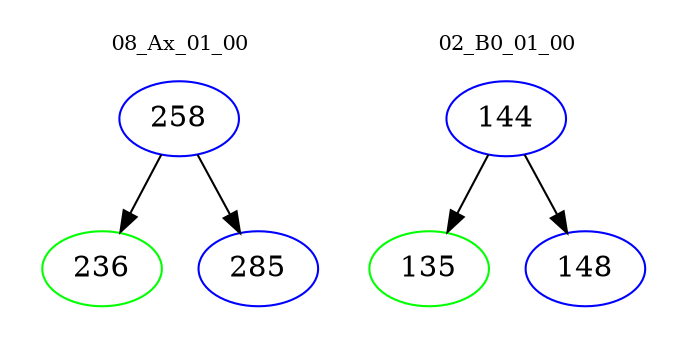 digraph{
subgraph cluster_0 {
color = white
label = "08_Ax_01_00";
fontsize=10;
T0_258 [label="258", color="blue"]
T0_258 -> T0_236 [color="black"]
T0_236 [label="236", color="green"]
T0_258 -> T0_285 [color="black"]
T0_285 [label="285", color="blue"]
}
subgraph cluster_1 {
color = white
label = "02_B0_01_00";
fontsize=10;
T1_144 [label="144", color="blue"]
T1_144 -> T1_135 [color="black"]
T1_135 [label="135", color="green"]
T1_144 -> T1_148 [color="black"]
T1_148 [label="148", color="blue"]
}
}
